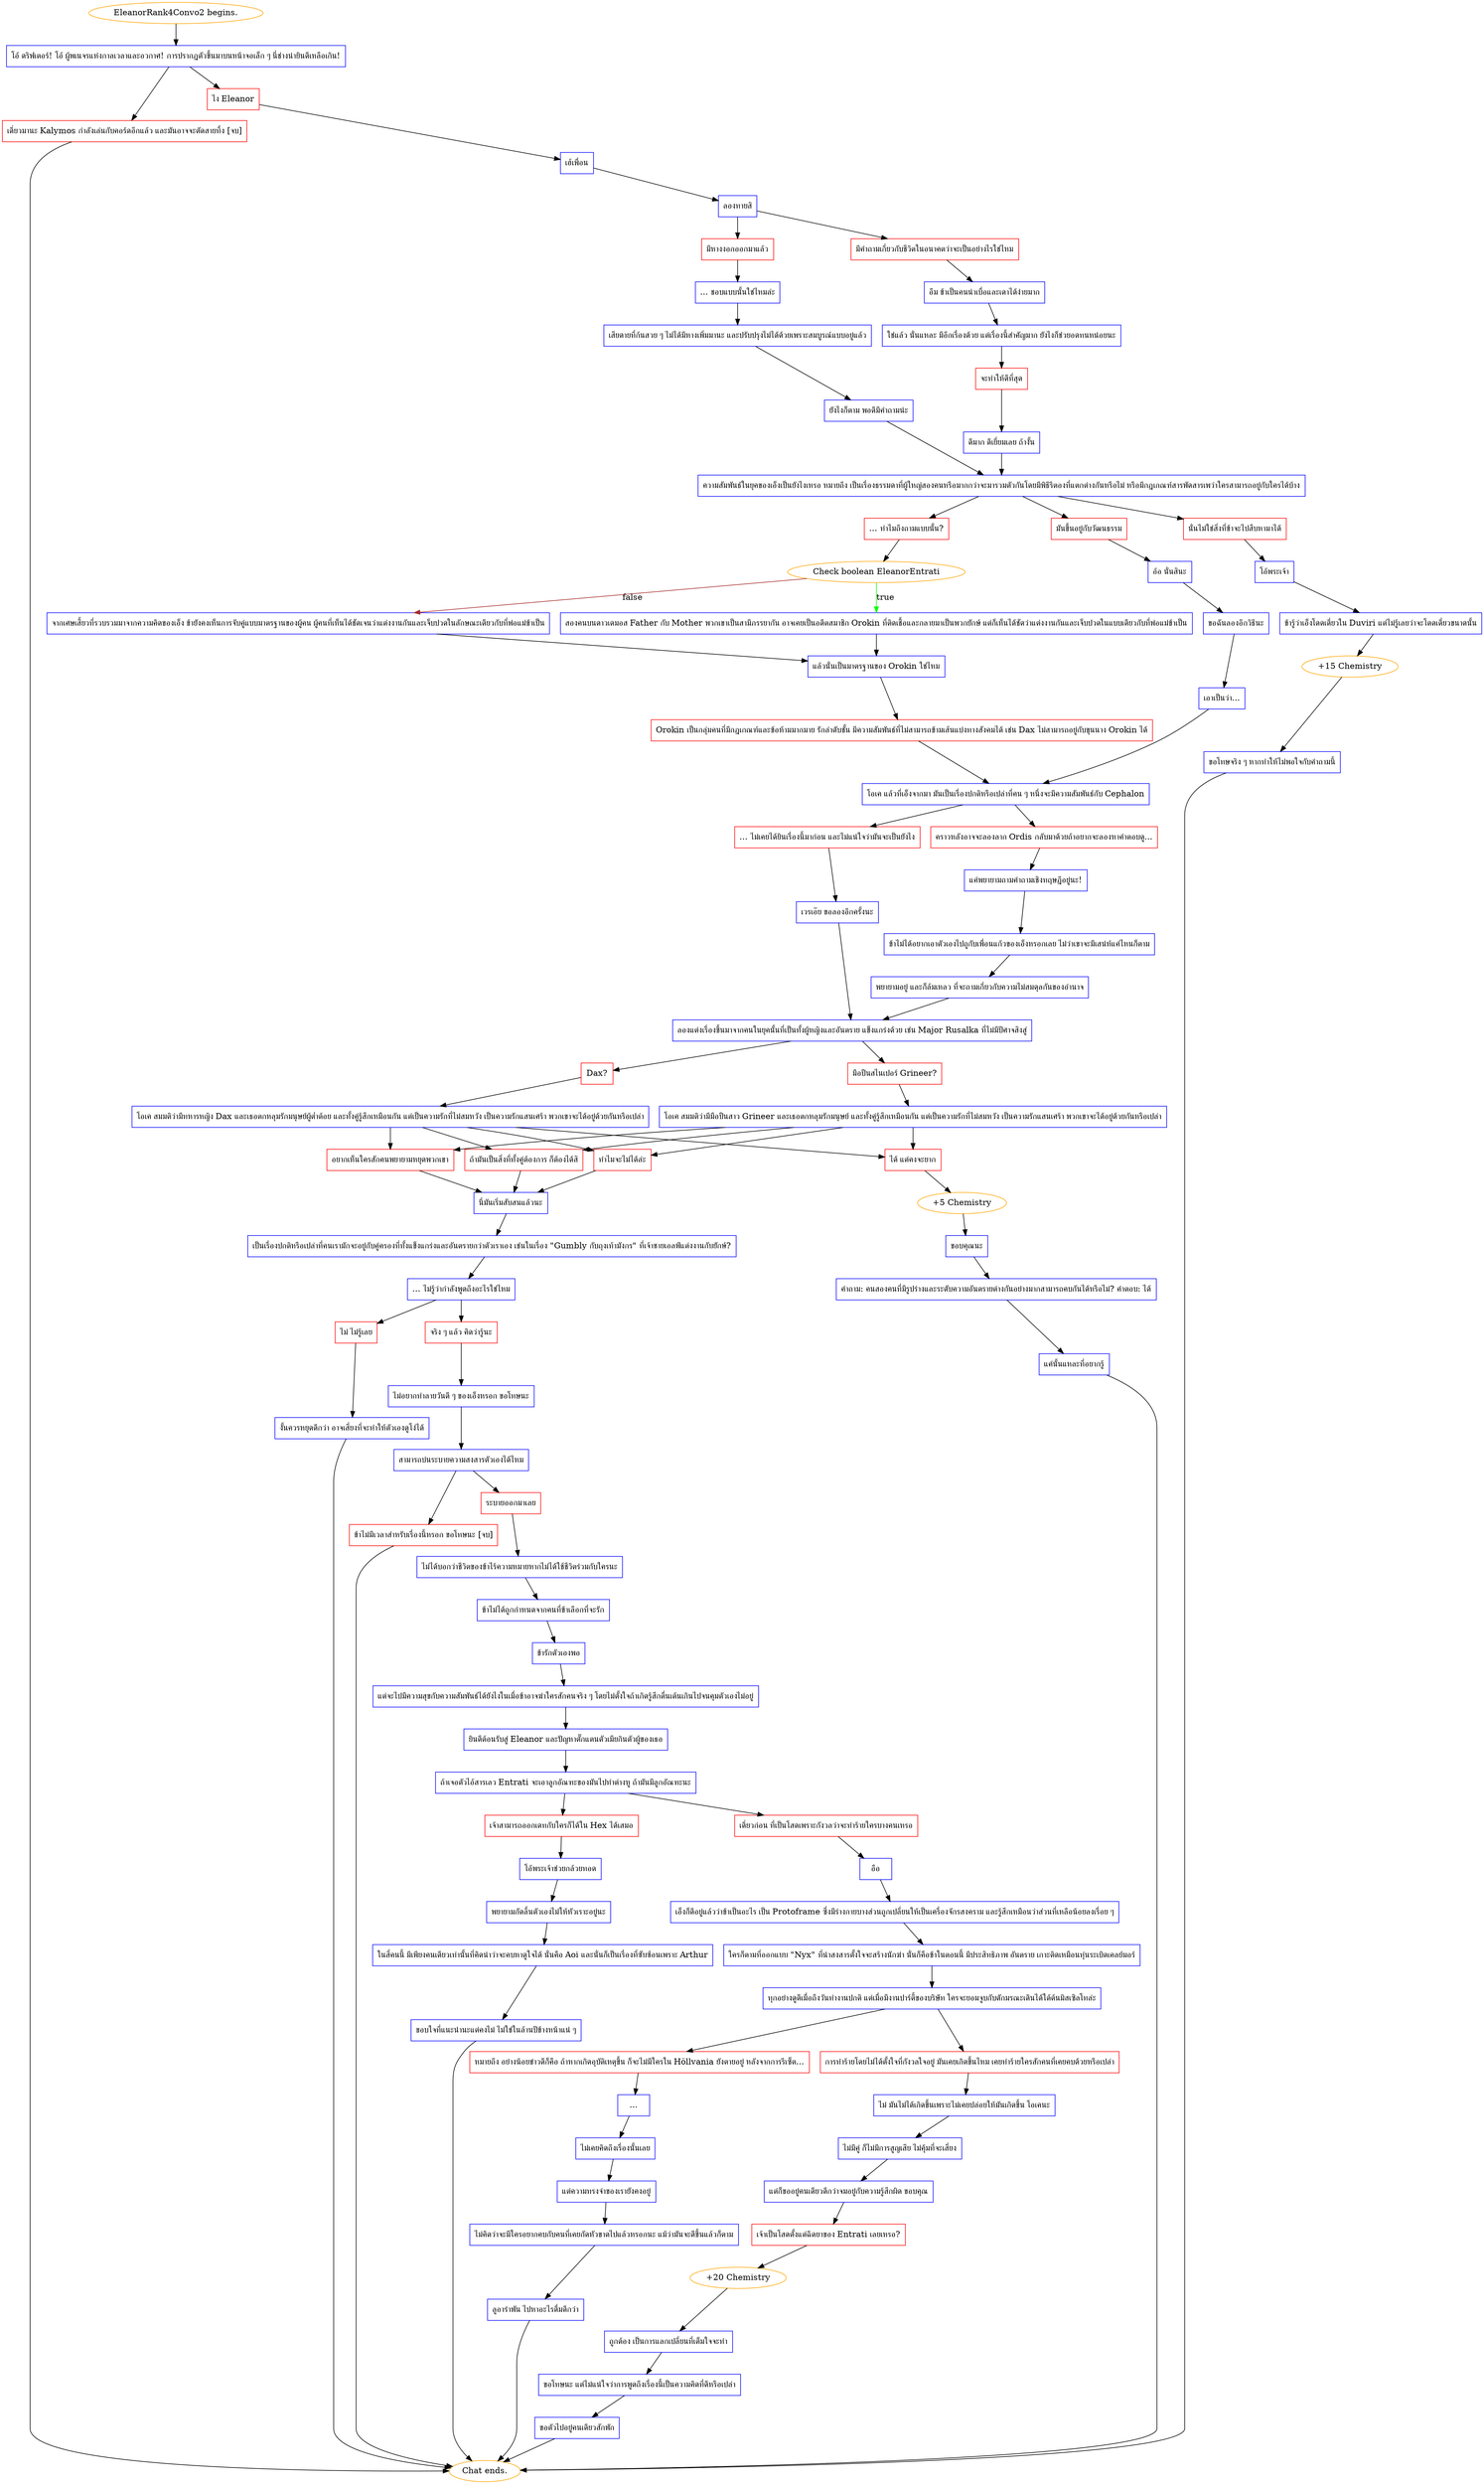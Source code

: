 digraph {
	"EleanorRank4Convo2 begins." [color=orange];
		"EleanorRank4Convo2 begins." -> j3453747591;
	j3453747591 [label="โอ้ ดริฟเตอร์! โอ้ ผู้พเนจรแห่งกาลเวลาและอวกาศ! การปรากฎตัวขึ้นมาบนหน้าจอเล็ก ๆ นี่ช่างน่ายินดีเหลือเกิน!",shape=box,color=blue];
		j3453747591 -> j1218789696;
		j3453747591 -> j3845206977;
	j1218789696 [label="ไง Eleanor",shape=box,color=red];
		j1218789696 -> j2791629983;
	j3845206977 [label="เดี๋ยวมานะ Kalymos กำลังเล่นกับคอร์ดอีกแล้ว และมันอาจจะตัดสายทิ้ง [จบ]",shape=box,color=red];
		j3845206977 -> "Chat ends.";
	j2791629983 [label="เฮ้เพื่อน",shape=box,color=blue];
		j2791629983 -> j2217922415;
	"Chat ends." [color=orange];
	j2217922415 [label="ลองทายสิ",shape=box,color=blue];
		j2217922415 -> j2133112097;
		j2217922415 -> j3135304307;
	j2133112097 [label="มีคำถามเกี่ยวกับชีวิตในอนาคตว่าจะเป็นอย่างไรใช่ไหม",shape=box,color=red];
		j2133112097 -> j3933425800;
	j3135304307 [label="มีหางงอกออกมาแล้ว",shape=box,color=red];
		j3135304307 -> j3721914659;
	j3933425800 [label="อืม ข้าเป็นคนน่าเบื่อและเดาได้ง่ายมาก",shape=box,color=blue];
		j3933425800 -> j1570301105;
	j3721914659 [label="... ชอบแบบนั้นใช่ไหมล่ะ",shape=box,color=blue];
		j3721914659 -> j1194358989;
	j1570301105 [label="ใช่แล้ว นั่นแหละ มีอีกเรื่องด้วย แต่เรื่องนี้สำคัญมาก ยังไงก็ช่วยอดทนหน่อยนะ",shape=box,color=blue];
		j1570301105 -> j2334003323;
	j1194358989 [label="เสียดายที่ก้นสวย ๆ ไม่ได้มีหางเพิ่มมานะ และปรับปรุงไม่ได้ด้วยเพราะสมบูรณ์แบบอยู่แล้ว",shape=box,color=blue];
		j1194358989 -> j1989473364;
	j2334003323 [label="จะทำให้ดีที่สุด",shape=box,color=red];
		j2334003323 -> j760404398;
	j1989473364 [label="ยังไงก็ตาม พอดีมีคำถามน่ะ",shape=box,color=blue];
		j1989473364 -> j719170083;
	j760404398 [label="ดีมาก ดีเยี่ยมเลย ถ้างั้น",shape=box,color=blue];
		j760404398 -> j719170083;
	j719170083 [label="ความสัมพันธ์ในยุคของเอ็งเป็นยังไงเหรอ หมายถึง เป็นเรื่องธรรมดาที่ผู้ใหญ่สองคนหรือมากกว่าจะมารวมตัวกันโดยมีพิธีรีตองที่แตกต่างกันหรือไม่ หรือมีกฎเกณฑ์สารพัดสารเพว่าใครสามารถอยู่กับใครได้บ้าง",shape=box,color=blue];
		j719170083 -> j1741593579;
		j719170083 -> j1396353013;
		j719170083 -> j50359903;
	j1741593579 [label="นั่นไม่ใช่สิ่งที่ข้าจะไปสืบหามาได้",shape=box,color=red];
		j1741593579 -> j101125261;
	j1396353013 [label="มันขึ้นอยู่กับวัฒนธรรม",shape=box,color=red];
		j1396353013 -> j3119923399;
	j50359903 [label="… ทำไมถึงถามแบบนั้น?",shape=box,color=red];
		j50359903 -> j614221672;
	j101125261 [label="โอ้พระเจ้า",shape=box,color=blue];
		j101125261 -> j2946096882;
	j3119923399 [label="อ้อ นั่นสินะ",shape=box,color=blue];
		j3119923399 -> j4077403167;
	j614221672 [label="Check boolean EleanorEntrati",color=orange];
		j614221672 -> j2527104042 [label=true,color=green];
		j614221672 -> j2035370049 [label=false,color=brown];
	j2946096882 [label="ข้ารู้ว่าเอ็งโดดเดี่ยวใน Duviri แต่ไม่รู้เลยว่าจะโดดเดี่ยวขนาดนั้น",shape=box,color=blue];
		j2946096882 -> j2454174476;
	j4077403167 [label="ขอฉันลองอีกวิธีนะ",shape=box,color=blue];
		j4077403167 -> j1873510836;
	j2527104042 [label="สองคนบนดาวเดมอส Father กับ Mother พวกเขาเป็นสามีภรรยากัน อาจเคยเป็นอดีตสมาชิก Orokin ที่ติดเชื้อและกลายมาเป็นพวกยักษ์ แต่ก็เห็นได้ชัดว่าแต่งงานกันและเจ็บปวดในแบบเดียวกับที่พ่อแม่ข้าเป็น",shape=box,color=blue];
		j2527104042 -> j1262881775;
	j2035370049 [label="จากเศษเสี้ยวที่รวบรวมมาจากความคิดของเอ็ง ข้ายังคงเห็นการจับคู่แบบมาตรฐานของผู้คน ผู้คนที่เห็นได้ชัดเจนว่าแต่งงานกันและเจ็บปวดในลักษณะเดียวกับที่พ่อแม่ข้าเป็น",shape=box,color=blue];
		j2035370049 -> j1262881775;
	j2454174476 [label="+15 Chemistry",color=orange];
		j2454174476 -> j1416434859;
	j1873510836 [label="เอาเป็นว่า...",shape=box,color=blue];
		j1873510836 -> j3937144060;
	j1262881775 [label="แล้วนั่นเป็นมาตรฐานของ Orokin ใช่ไหม",shape=box,color=blue];
		j1262881775 -> j2816828467;
	j1416434859 [label="ขอโทษจริง ๆ หากทำให้ไม่พอใจกับคำถามนี้",shape=box,color=blue];
		j1416434859 -> "Chat ends.";
	j3937144060 [label="โอเค แล้วที่เอ็งจากมา มันเป็นเรื่องปกติหรือเปล่าที่คน ๆ หนึ่งจะมีความสัมพันธ์กับ Cephalon",shape=box,color=blue];
		j3937144060 -> j2133758597;
		j3937144060 -> j1863992604;
	j2816828467 [label="Orokin เป็นกลุ่มคนที่มีกฎเกณฑ์และข้อห้ามมากมาย รักลำดับชั้น มีความสัมพันธ์ที่ไม่สามารถข้ามเส้นแบ่งทางสังคมได้ เช่น Dax ไม่สามารถอยู่กับขุนนาง Orokin ได้",shape=box,color=red];
		j2816828467 -> j3937144060;
	j2133758597 [label="คราวหลังอาจจะลองลาก Ordis กลับมาด้วยถ้าอยากจะลองหาคำตอบดู...",shape=box,color=red];
		j2133758597 -> j106867567;
	j1863992604 [label="… ไม่เคยได้ยินเรื่องนี้มาก่อน และไม่แน่ใจว่ามันจะเป็นยังไง",shape=box,color=red];
		j1863992604 -> j1998169566;
	j106867567 [label="แค่พยายามถามคำถามเชิงทฤษฎีอยู่นะ!",shape=box,color=blue];
		j106867567 -> j3219006977;
	j1998169566 [label="เวรเอ๊ย ขอลองอีกครั้งนะ",shape=box,color=blue];
		j1998169566 -> j994166018;
	j3219006977 [label="ข้าไม่ได้อยากเอาตัวเองไปถูกับเพื่อนแก้วของเอ็งหรอกเลย ไม่ว่าเขาจะมีเสน่ห์แค่ไหนก็ตาม",shape=box,color=blue];
		j3219006977 -> j2438880608;
	j994166018 [label="ลองแต่งเรื่องขึ้นมาจากคนในยุคนั้นที่เป็นทั้งผู้หญิงและอันตราย แข็งแกร่งด้วย เช่น Major Rusalka ที่ไม่มีปีศาจสิงสู่",shape=box,color=blue];
		j994166018 -> j1936870950;
		j994166018 -> j2653745869;
	j2438880608 [label="พยายามอยู่ และก็ล้มเหลว ที่จะถามเกี่ยวกับความไม่สมดุลกันของอำนาจ",shape=box,color=blue];
		j2438880608 -> j994166018;
	j1936870950 [label="มือปืนสไนเปอร์ Grineer?",shape=box,color=red];
		j1936870950 -> j4018892611;
	j2653745869 [label="Dax?",shape=box,color=red];
		j2653745869 -> j2043816356;
	j4018892611 [label="โอเค สมมติว่ามีมือปืนสาว Grineer และเธอตกหลุมรักมนุษย์ และทั้งคู่รู้สึกเหมือนกัน แต่เป็นความรักที่ไม่สมหวัง เป็นความรักแสนเศร้า พวกเขาจะได้อยู่ด้วยกันหรือเปล่า",shape=box,color=blue];
		j4018892611 -> j3403294037;
		j4018892611 -> j2253710535;
		j4018892611 -> j2658796265;
		j4018892611 -> j2713966401;
	j2043816356 [label="โอเค สมมติว่ามีทหารหญิง Dax และเธอตกหลุมรักมนุษย์ผู้ต่ำต้อย และทั้งคู่รู้สึกเหมือนกัน แต่เป็นความรักที่ไม่สมหวัง เป็นความรักแสนเศร้า พวกเขาจะได้อยู่ด้วยกันหรือเปล่า",shape=box,color=blue];
		j2043816356 -> j3403294037;
		j2043816356 -> j2253710535;
		j2043816356 -> j2658796265;
		j2043816356 -> j2713966401;
	j3403294037 [label="ถ้ามันเป็นสิ่งที่ทั้งคู่ต้องการ ก็ต้องได้สิ",shape=box,color=red];
		j3403294037 -> j1476219125;
	j2253710535 [label="ทำไมจะไม่ได้ล่ะ",shape=box,color=red];
		j2253710535 -> j1476219125;
	j2658796265 [label="อยากเห็นใครสักคนพยายามหยุดพวกเขา",shape=box,color=red];
		j2658796265 -> j1476219125;
	j2713966401 [label="ได้ แต่คงจะยาก",shape=box,color=red];
		j2713966401 -> j2877856472;
	j1476219125 [label="นี่มันเริ่มสับสนแล้วนะ",shape=box,color=blue];
		j1476219125 -> j3627638858;
	j2877856472 [label="+5 Chemistry",color=orange];
		j2877856472 -> j1627717703;
	j3627638858 [label="เป็นเรื่องปกติหรือเปล่าที่คนเรามักจะอยู่กับคู่ครองที่ทั้งแข็งแกร่งและอันตรายกว่าตัวเราเอง เช่นในเรื่อง \"Gumbly กับถุงเท้ามังกร\" ที่เจ้าชายเอลฟ์แต่งงานกับยักษ์?",shape=box,color=blue];
		j3627638858 -> j2707838402;
	j1627717703 [label="ขอบคุณนะ",shape=box,color=blue];
		j1627717703 -> j2321454024;
	j2707838402 [label="… ไม่รู้ว่ากำลังพูดถึงอะไรใช่ไหม",shape=box,color=blue];
		j2707838402 -> j606717144;
		j2707838402 -> j263382627;
	j2321454024 [label="คำถาม: คนสองคนที่มีรูปร่างและระดับความอันตรายต่างกันอย่างมากสามารถคบกันได้หรือไม่? คำตอบ: ได้",shape=box,color=blue];
		j2321454024 -> j1824017951;
	j606717144 [label="จริง ๆ แล้ว คิดว่ารู้นะ",shape=box,color=red];
		j606717144 -> j86235541;
	j263382627 [label="ไม่ ไม่รู้เลย",shape=box,color=red];
		j263382627 -> j3763936431;
	j1824017951 [label="แค่นั้นแหละที่อยากรู้",shape=box,color=blue];
		j1824017951 -> "Chat ends.";
	j86235541 [label="ไม่อยากทำลายวันดี ๆ ของเอ็งหรอก ขอโทษนะ",shape=box,color=blue];
		j86235541 -> j1264374845;
	j3763936431 [label="งั้นควรหยุดดีกว่า อาจเสี่ยงที่จะทำให้ตัวเองดูโง่ได้",shape=box,color=blue];
		j3763936431 -> "Chat ends.";
	j1264374845 [label="สามารถบ่นระบายความสงสารตัวเองได้ไหม",shape=box,color=blue];
		j1264374845 -> j3342336755;
		j1264374845 -> j114487379;
	j3342336755 [label="ระบายออกมาเลย",shape=box,color=red];
		j3342336755 -> j2761080901;
	j114487379 [label="ข้าไม่มีเวลาสำหรับเรื่องนี้หรอก ขอโทษนะ [จบ]",shape=box,color=red];
		j114487379 -> "Chat ends.";
	j2761080901 [label="ไม่ได้บอกว่าชีวิตของข้าไร้ความหมายหากไม่ได้ใช้ชีวิตร่วมกับใครนะ",shape=box,color=blue];
		j2761080901 -> j112464350;
	j112464350 [label="ข้าไม่ได้ถูกกำหนดจากคนที่ข้าเลือกที่จะรัก",shape=box,color=blue];
		j112464350 -> j1233470340;
	j1233470340 [label="ข้ารักตัวเองพอ",shape=box,color=blue];
		j1233470340 -> j2604328455;
	j2604328455 [label="แต่จะไปมีความสุขกับความสัมพันธ์ได้ยังไงในเมื่อข้าอาจฆ่าใครสักคนจริง ๆ โดยไม่ตั้งใจถ้าเกิดรู้สึกตื่นเต้นเกินไปจนคุมตัวเองไม่อยู่",shape=box,color=blue];
		j2604328455 -> j1512137228;
	j1512137228 [label="ยินดีต้อนรับสู่ Eleanor และปัญหาตั๊กแตนตัวเมียกินตัวผู้ของเธอ",shape=box,color=blue];
		j1512137228 -> j1387223719;
	j1387223719 [label="ถ้าเจอตัวไอ้สารเลว Entrati จะเอาลูกอัณฑะของมันไปทำต่างหู ถ้ามันมีลูกอัณฑะนะ",shape=box,color=blue];
		j1387223719 -> j201115288;
		j1387223719 -> j1763613601;
	j201115288 [label="เจ้าสามารถออกเดทกับใครก็ได้ใน Hex ได้เสมอ",shape=box,color=red];
		j201115288 -> j731311187;
	j1763613601 [label="เดี๋ยวก่อน ที่เป็นโสดเพราะกังวลว่าจะทำร้ายใครบางคนเหรอ",shape=box,color=red];
		j1763613601 -> j1773903723;
	j731311187 [label="โอ้พระเจ้าช่วยกล้วยทอด",shape=box,color=blue];
		j731311187 -> j1486025623;
	j1773903723 [label="อือ",shape=box,color=blue];
		j1773903723 -> j1425545992;
	j1486025623 [label="พยายามกัดลิ้นตัวเองไม่ให้หัวเราะอยู่นะ",shape=box,color=blue];
		j1486025623 -> j1520791695;
	j1425545992 [label="เอ็งก็ดีอยู่แล้วว่าข้าเป็นอะไร เป็น Protoframe ซึ่งมีร่างกายบางส่วนถูกเปลี่ยนให้เป็นเครื่องจักรสงคราม และรู้สึกเหมือนว่าส่วนที่เหลือน้อยลงเรื่อย ๆ",shape=box,color=blue];
		j1425545992 -> j3218791154;
	j1520791695 [label="ในสี่คนนี้ มีเพียงคนเดียวเท่านั้นที่คิดน่าว่าจะคบหาดูใจได้ นั่นคือ Aoi และนั่นก็เป็นเรื่องที่ซับซ้อนเพราะ Arthur",shape=box,color=blue];
		j1520791695 -> j2398995752;
	j3218791154 [label="ใครก็ตามที่ออกแบบ \"Nyx\" ที่น่าสงสารตั้งใจจะสร้างนักฆ่า นั่นก็คือข้าในตอนนี้ มีประสิทธิภาพ อันตราย เกาะติดเหมือนทุ่นระเบิดเคลย์มอร์",shape=box,color=blue];
		j3218791154 -> j1278932083;
	j2398995752 [label="ขอบใจที่แนะนำนะแต่คงไม่ ไม่ใช่ในล้านปีข้างหน้าแน่ ๆ",shape=box,color=blue];
		j2398995752 -> "Chat ends.";
	j1278932083 [label="ทุกอย่างดูดีเมื่อถึงวันทำงานปกติ แต่เมื่อมีงานปาร์ตี้ของบริษัท ใครจะยอมจูบกับดักมรณะเดินได้ใต้ต้นมิสเซิลโทล่ะ",shape=box,color=blue];
		j1278932083 -> j801320123;
		j1278932083 -> j2362528619;
	j801320123 [label="การทำร้ายโดยไม่ได้ตั้งใจที่กังวลใจอยู่ มันเคยเกิดขึ้นไหม เคยทำร้ายใครสักคนที่เคยคบด้วยหรือเปล่า",shape=box,color=red];
		j801320123 -> j3885894080;
	j2362528619 [label="หมายถึง อย่างน้อยข่าวดีก็คือ ถ้าหากเกิดอุบัติเหตุขึ้น ก็จะไม่มีใครใน Höllvania ยังตายอยู่ หลังจากการรีเซ็ต...",shape=box,color=red];
		j2362528619 -> j3247431402;
	j3885894080 [label="ไม่ มันไม่ได้เกิดขึ้นเพราะไม่เคยปล่อยให้มันเกิดขึ้น โอเคนะ",shape=box,color=blue];
		j3885894080 -> j1162639156;
	j3247431402 [label="...",shape=box,color=blue];
		j3247431402 -> j3035026272;
	j1162639156 [label="ไม่มีคู่ ก็ไม่มีการสูญเสีย ไม่คุ้มที่จะเสี่ยง",shape=box,color=blue];
		j1162639156 -> j3055758013;
	j3035026272 [label="ไม่เคยคิดถึงเรื่องนั้นเลย",shape=box,color=blue];
		j3035026272 -> j2119708652;
	j3055758013 [label="แต่ก็ขออยู่คนเดียวดีกว่าจมอยู่กับความรู้สึกผิด ขอบคุณ",shape=box,color=blue];
		j3055758013 -> j1669207119;
	j2119708652 [label="แต่ความทรงจำของเรายังคงอยู่",shape=box,color=blue];
		j2119708652 -> j3174164909;
	j1669207119 [label="เจ้าเป็นโสดตั้งแต่ฉีดยาของ Entrati เลยเหรอ?",shape=box,color=red];
		j1669207119 -> j2274974850;
	j3174164909 [label="ไม่คิดว่าจะมีใครอยากคบกับคนที่เคยกัดหัวขาดไปแล้วหรอกนะ แม้ว่ามันจะดีขึ้นแล้วก็ตาม",shape=box,color=blue];
		j3174164909 -> j1551836311;
	j2274974850 [label="+20 Chemistry",color=orange];
		j2274974850 -> j3899126448;
	j1551836311 [label="ลูอารำพัน ไปหาอะไรดื่มดีกว่า",shape=box,color=blue];
		j1551836311 -> "Chat ends.";
	j3899126448 [label="ถูกต้อง เป็นการแลกเปลี่ยนที่เต็มใจจะทำ",shape=box,color=blue];
		j3899126448 -> j3424367281;
	j3424367281 [label="ขอโทษนะ แต่ไม่แน่ใจว่าการพูดถึงเรื่องนี้เป็นความคิดที่ดีหรือเปล่า",shape=box,color=blue];
		j3424367281 -> j1787160959;
	j1787160959 [label="ขอตัวไปอยู่คนเดียวสักพัก",shape=box,color=blue];
		j1787160959 -> "Chat ends.";
}